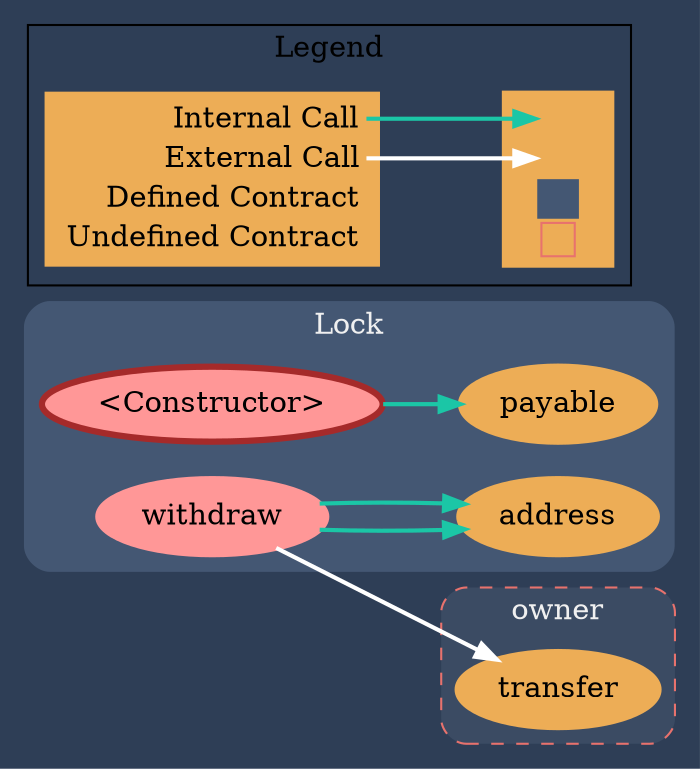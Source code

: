 digraph G {
    graph [ratio = "auto"; page = "100"; compound = true; bgcolor = "#2e3e56";];
    node [style = "filled"; fillcolor = "#edad56"; color = "#edad56"; penwidth = 3;];
    edge [color = "#fcfcfc"; penwidth = 2; fontname = "helvetica Neue Ultra Light";];
    subgraph "clusterLock" {
        graph [label = "Lock"; color = "#445773"; fontcolor = "#f0f0f0"; style = "rounded"; bgcolor = "#445773";];
        "Lock.<Constructor>" [label = "<Constructor>";color = "brown";fillcolor = "#FF9797";];
        "Lock.withdraw" [label = "withdraw";color = "#FF9797";fillcolor = "#FF9797";];
        "Lock.payable" [label = "payable";];
        "Lock.address" [label = "address";];
    }
    
    subgraph "clusterowner" {
        graph [label = "owner"; color = "#e8726d"; fontcolor = "#f0f0f0"; style = "rounded,dashed"; bgcolor = "#3b4b63";];
        "owner.transfer" [label = "transfer";];
    }
    
    "Lock.<Constructor>";
    "Lock.payable";
    "Lock.withdraw";
    "Lock.address";
    "owner.transfer";
    "Lock.<Constructor>" -> "Lock.payable" [color = "#1bc6a6";];
    "Lock.withdraw" -> "Lock.address" [color = "#1bc6a6";];
    "Lock.withdraw" -> "owner.transfer" [color = "white";];
    "Lock.withdraw" -> "Lock.address" [color = "#1bc6a6";];
    
    
    rankdir = LR;
    node [shape = plaintext;];
    subgraph cluster_01 {
        label = "Legend";
        key [label = <<table border="0" cellpadding="2" cellspacing="0" cellborder="0">
            <tr><td align="right" port="i1">Internal Call</td></tr>
            <tr><td align="right" port="i2">External Call</td></tr>
            <tr><td align="right" port="i3">Defined Contract</td></tr>
            <tr><td align="right" port="i4">Undefined Contract</td></tr>
            </table>>;];
        key2 [label = <<table border="0" cellpadding="2" cellspacing="0" cellborder="0">
            <tr><td port="i1">&nbsp;&nbsp;&nbsp;</td></tr>
            <tr><td port="i2">&nbsp;&nbsp;&nbsp;</td></tr>
            <tr><td port="i3" bgcolor="#445773">&nbsp;&nbsp;&nbsp;</td></tr>
            <tr><td port="i4">
            <table border="1" cellborder="0" cellspacing="0" cellpadding="7" color="#e8726d">
            <tr>
            <td></td>
            </tr>
            </table>
            </td></tr>
            </table>>;];
        key:i1:e -> key2:i1:w [color = "#1bc6a6";];
        key:i2:e -> key2:i2:w [color = "white";];
    }
}